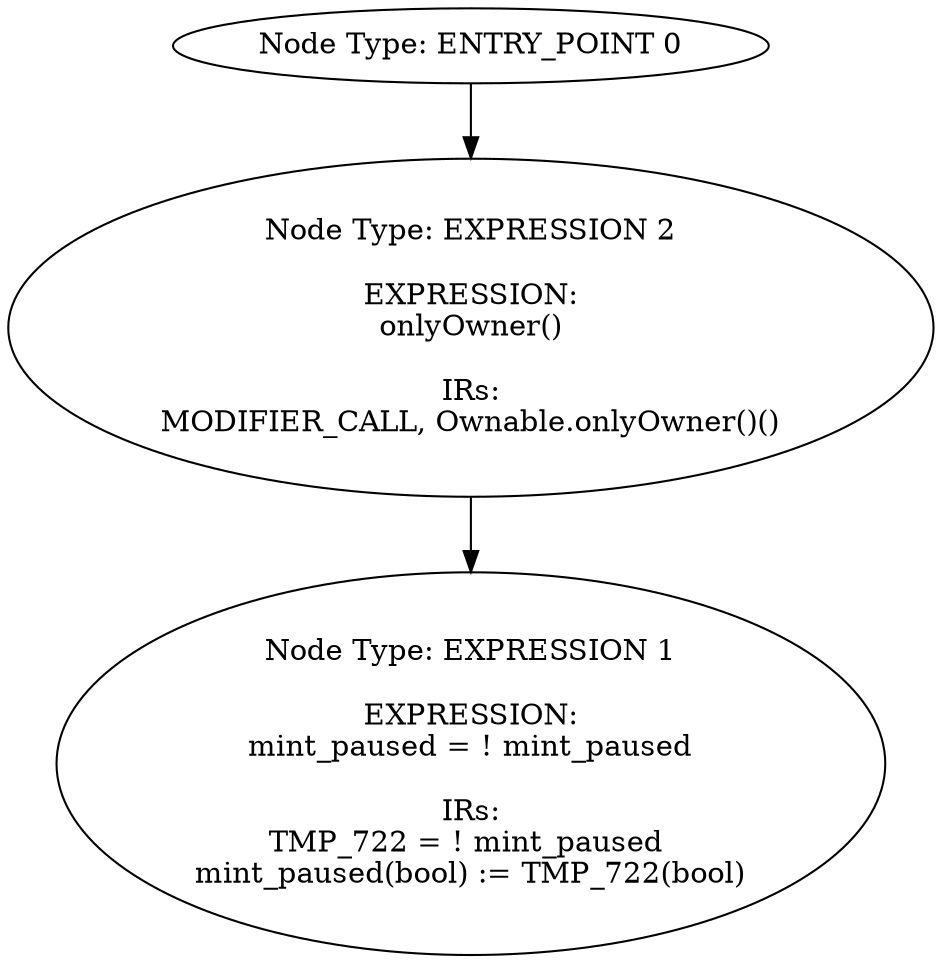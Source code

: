 digraph{
0[label="Node Type: ENTRY_POINT 0
"];
0->2;
1[label="Node Type: EXPRESSION 1

EXPRESSION:
mint_paused = ! mint_paused

IRs:
TMP_722 = ! mint_paused 
mint_paused(bool) := TMP_722(bool)"];
2[label="Node Type: EXPRESSION 2

EXPRESSION:
onlyOwner()

IRs:
MODIFIER_CALL, Ownable.onlyOwner()()"];
2->1;
}
